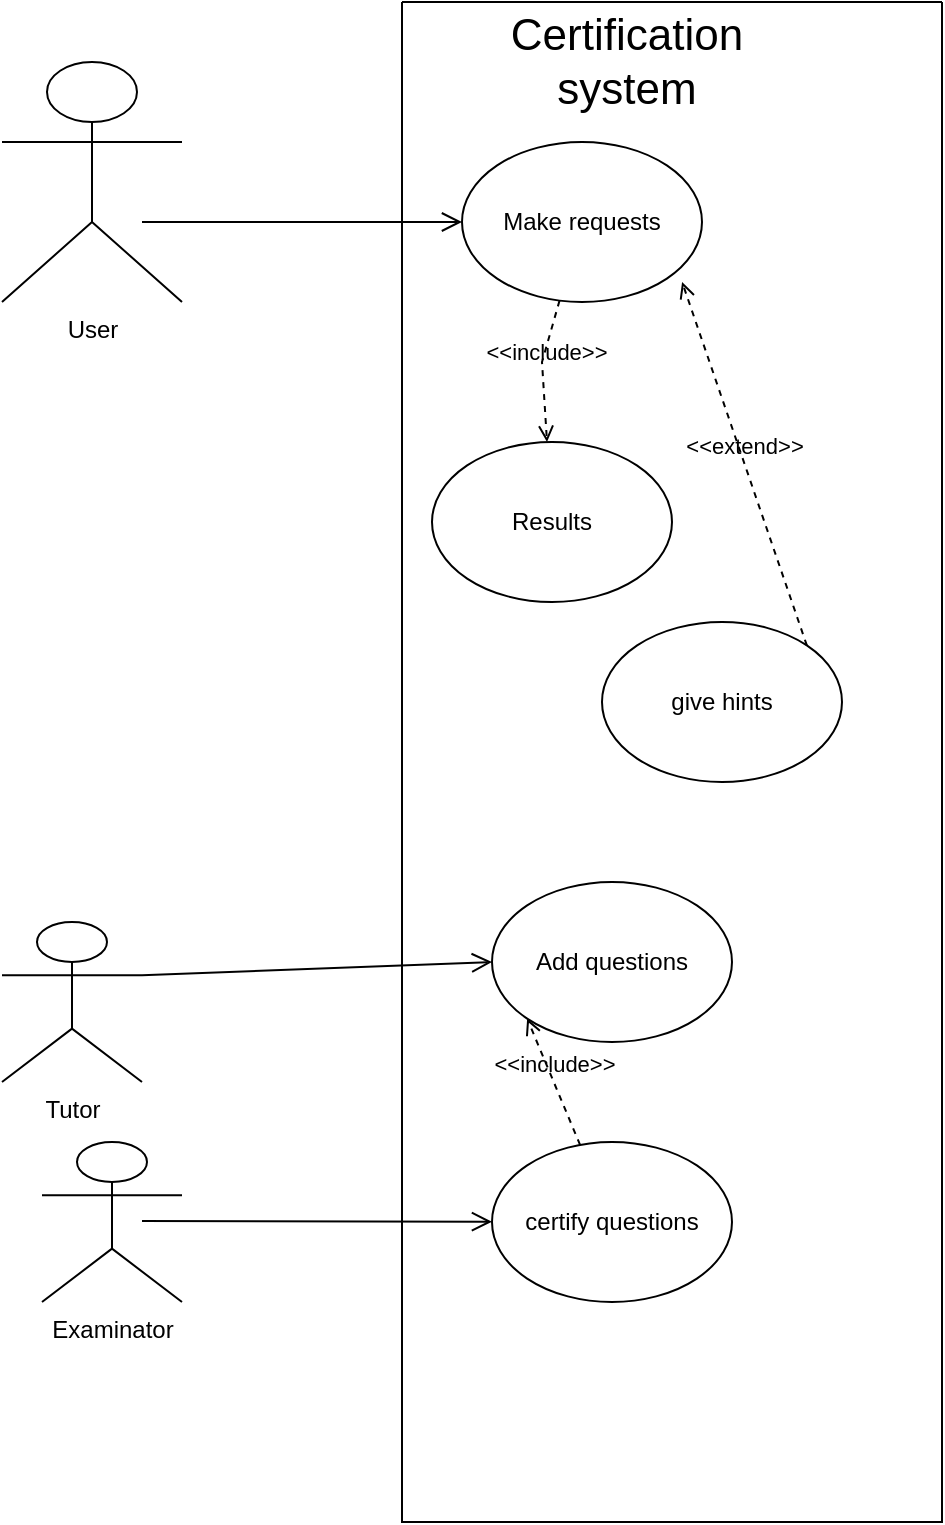 <mxfile version="21.6.9" type="github">
  <diagram name="Page-1" id="MvCU2Q1Wg6EuruinE6DE">
    <mxGraphModel dx="1434" dy="790" grid="1" gridSize="10" guides="1" tooltips="1" connect="1" arrows="1" fold="1" page="1" pageScale="1" pageWidth="850" pageHeight="1100" math="0" shadow="0">
      <root>
        <mxCell id="0" />
        <mxCell id="1" parent="0" />
        <mxCell id="pjwXyruQtFTs3RQAHMqx-1" value="" style="swimlane;startSize=0;" vertex="1" parent="1">
          <mxGeometry x="480" y="10" width="270" height="760" as="geometry" />
        </mxCell>
        <mxCell id="pjwXyruQtFTs3RQAHMqx-2" value="Certification system" style="text;html=1;strokeColor=none;fillColor=none;align=center;verticalAlign=middle;whiteSpace=wrap;rounded=0;fontSize=22;labelBackgroundColor=default;" vertex="1" parent="pjwXyruQtFTs3RQAHMqx-1">
          <mxGeometry x="75" y="10" width="75" height="40" as="geometry" />
        </mxCell>
        <mxCell id="pjwXyruQtFTs3RQAHMqx-11" value="Make requests" style="ellipse;whiteSpace=wrap;html=1;" vertex="1" parent="pjwXyruQtFTs3RQAHMqx-1">
          <mxGeometry x="30" y="70" width="120" height="80" as="geometry" />
        </mxCell>
        <mxCell id="pjwXyruQtFTs3RQAHMqx-12" value="Add questions" style="ellipse;whiteSpace=wrap;html=1;" vertex="1" parent="pjwXyruQtFTs3RQAHMqx-1">
          <mxGeometry x="45" y="440" width="120" height="80" as="geometry" />
        </mxCell>
        <mxCell id="pjwXyruQtFTs3RQAHMqx-13" value="certify questions" style="ellipse;whiteSpace=wrap;html=1;" vertex="1" parent="pjwXyruQtFTs3RQAHMqx-1">
          <mxGeometry x="45" y="570" width="120" height="80" as="geometry" />
        </mxCell>
        <mxCell id="pjwXyruQtFTs3RQAHMqx-14" value="Results" style="ellipse;whiteSpace=wrap;html=1;" vertex="1" parent="pjwXyruQtFTs3RQAHMqx-1">
          <mxGeometry x="15" y="220" width="120" height="80" as="geometry" />
        </mxCell>
        <mxCell id="pjwXyruQtFTs3RQAHMqx-18" value="&amp;lt;&amp;lt;include&amp;gt;&amp;gt;" style="html=1;verticalAlign=bottom;labelBackgroundColor=none;endArrow=open;endFill=0;dashed=1;rounded=0;" edge="1" parent="pjwXyruQtFTs3RQAHMqx-1" source="pjwXyruQtFTs3RQAHMqx-11" target="pjwXyruQtFTs3RQAHMqx-14">
          <mxGeometry x="0.184" y="10" width="160" relative="1" as="geometry">
            <mxPoint x="10" y="150" as="sourcePoint" />
            <mxPoint x="-40" y="380" as="targetPoint" />
            <Array as="points">
              <mxPoint x="70" y="180" />
            </Array>
            <mxPoint x="-9" y="-6" as="offset" />
          </mxGeometry>
        </mxCell>
        <mxCell id="pjwXyruQtFTs3RQAHMqx-20" value="give hints" style="ellipse;whiteSpace=wrap;html=1;" vertex="1" parent="pjwXyruQtFTs3RQAHMqx-1">
          <mxGeometry x="100" y="310" width="120" height="80" as="geometry" />
        </mxCell>
        <mxCell id="pjwXyruQtFTs3RQAHMqx-21" value="&amp;lt;&amp;lt;extend&amp;gt;&amp;gt;" style="html=1;verticalAlign=bottom;labelBackgroundColor=none;endArrow=open;endFill=0;dashed=1;rounded=0;entryX=0.917;entryY=0.875;entryDx=0;entryDy=0;entryPerimeter=0;exitX=1;exitY=0;exitDx=0;exitDy=0;" edge="1" parent="pjwXyruQtFTs3RQAHMqx-1" source="pjwXyruQtFTs3RQAHMqx-20" target="pjwXyruQtFTs3RQAHMqx-11">
          <mxGeometry width="160" relative="1" as="geometry">
            <mxPoint x="150" y="130" as="sourcePoint" />
            <mxPoint x="310" y="130" as="targetPoint" />
          </mxGeometry>
        </mxCell>
        <mxCell id="pjwXyruQtFTs3RQAHMqx-23" value="&amp;lt;&amp;lt;include&amp;gt;&amp;gt;" style="html=1;verticalAlign=bottom;labelBackgroundColor=none;endArrow=open;endFill=0;dashed=1;rounded=0;entryX=0;entryY=1;entryDx=0;entryDy=0;" edge="1" parent="pjwXyruQtFTs3RQAHMqx-1" source="pjwXyruQtFTs3RQAHMqx-13" target="pjwXyruQtFTs3RQAHMqx-12">
          <mxGeometry width="160" relative="1" as="geometry">
            <mxPoint x="-140" y="300" as="sourcePoint" />
            <mxPoint x="20" y="300" as="targetPoint" />
          </mxGeometry>
        </mxCell>
        <mxCell id="pjwXyruQtFTs3RQAHMqx-4" value="User" style="shape=umlActor;verticalLabelPosition=bottom;verticalAlign=top;html=1;outlineConnect=0;" vertex="1" parent="1">
          <mxGeometry x="280" y="40" width="90" height="120" as="geometry" />
        </mxCell>
        <mxCell id="pjwXyruQtFTs3RQAHMqx-5" value="Tutor" style="shape=umlActor;verticalLabelPosition=bottom;verticalAlign=top;html=1;outlineConnect=0;" vertex="1" parent="1">
          <mxGeometry x="280" y="470" width="70" height="80" as="geometry" />
        </mxCell>
        <mxCell id="pjwXyruQtFTs3RQAHMqx-6" value="Examinator" style="shape=umlActor;verticalLabelPosition=bottom;verticalAlign=top;html=1;outlineConnect=0;" vertex="1" parent="1">
          <mxGeometry x="300" y="580" width="70" height="80" as="geometry" />
        </mxCell>
        <mxCell id="pjwXyruQtFTs3RQAHMqx-15" value="" style="endArrow=open;startArrow=none;endFill=0;startFill=0;endSize=8;html=1;verticalAlign=bottom;labelBackgroundColor=none;strokeWidth=1;rounded=0;" edge="1" parent="1" target="pjwXyruQtFTs3RQAHMqx-13">
          <mxGeometry width="160" relative="1" as="geometry">
            <mxPoint x="350" y="619.5" as="sourcePoint" />
            <mxPoint x="510" y="619.5" as="targetPoint" />
          </mxGeometry>
        </mxCell>
        <mxCell id="pjwXyruQtFTs3RQAHMqx-16" value="" style="endArrow=open;startArrow=none;endFill=0;startFill=0;endSize=8;html=1;verticalAlign=bottom;labelBackgroundColor=none;strokeWidth=1;rounded=0;" edge="1" parent="1" target="pjwXyruQtFTs3RQAHMqx-11">
          <mxGeometry width="160" relative="1" as="geometry">
            <mxPoint x="350" y="120" as="sourcePoint" />
            <mxPoint x="470" y="120" as="targetPoint" />
          </mxGeometry>
        </mxCell>
        <mxCell id="pjwXyruQtFTs3RQAHMqx-17" value="" style="endArrow=open;startArrow=none;endFill=0;startFill=0;endSize=8;html=1;verticalAlign=bottom;labelBackgroundColor=none;strokeWidth=1;rounded=0;entryX=0;entryY=0.5;entryDx=0;entryDy=0;exitX=1;exitY=0.333;exitDx=0;exitDy=0;exitPerimeter=0;" edge="1" parent="1" source="pjwXyruQtFTs3RQAHMqx-5" target="pjwXyruQtFTs3RQAHMqx-12">
          <mxGeometry width="160" relative="1" as="geometry">
            <mxPoint x="340" y="290" as="sourcePoint" />
            <mxPoint x="500" y="290" as="targetPoint" />
          </mxGeometry>
        </mxCell>
      </root>
    </mxGraphModel>
  </diagram>
</mxfile>
